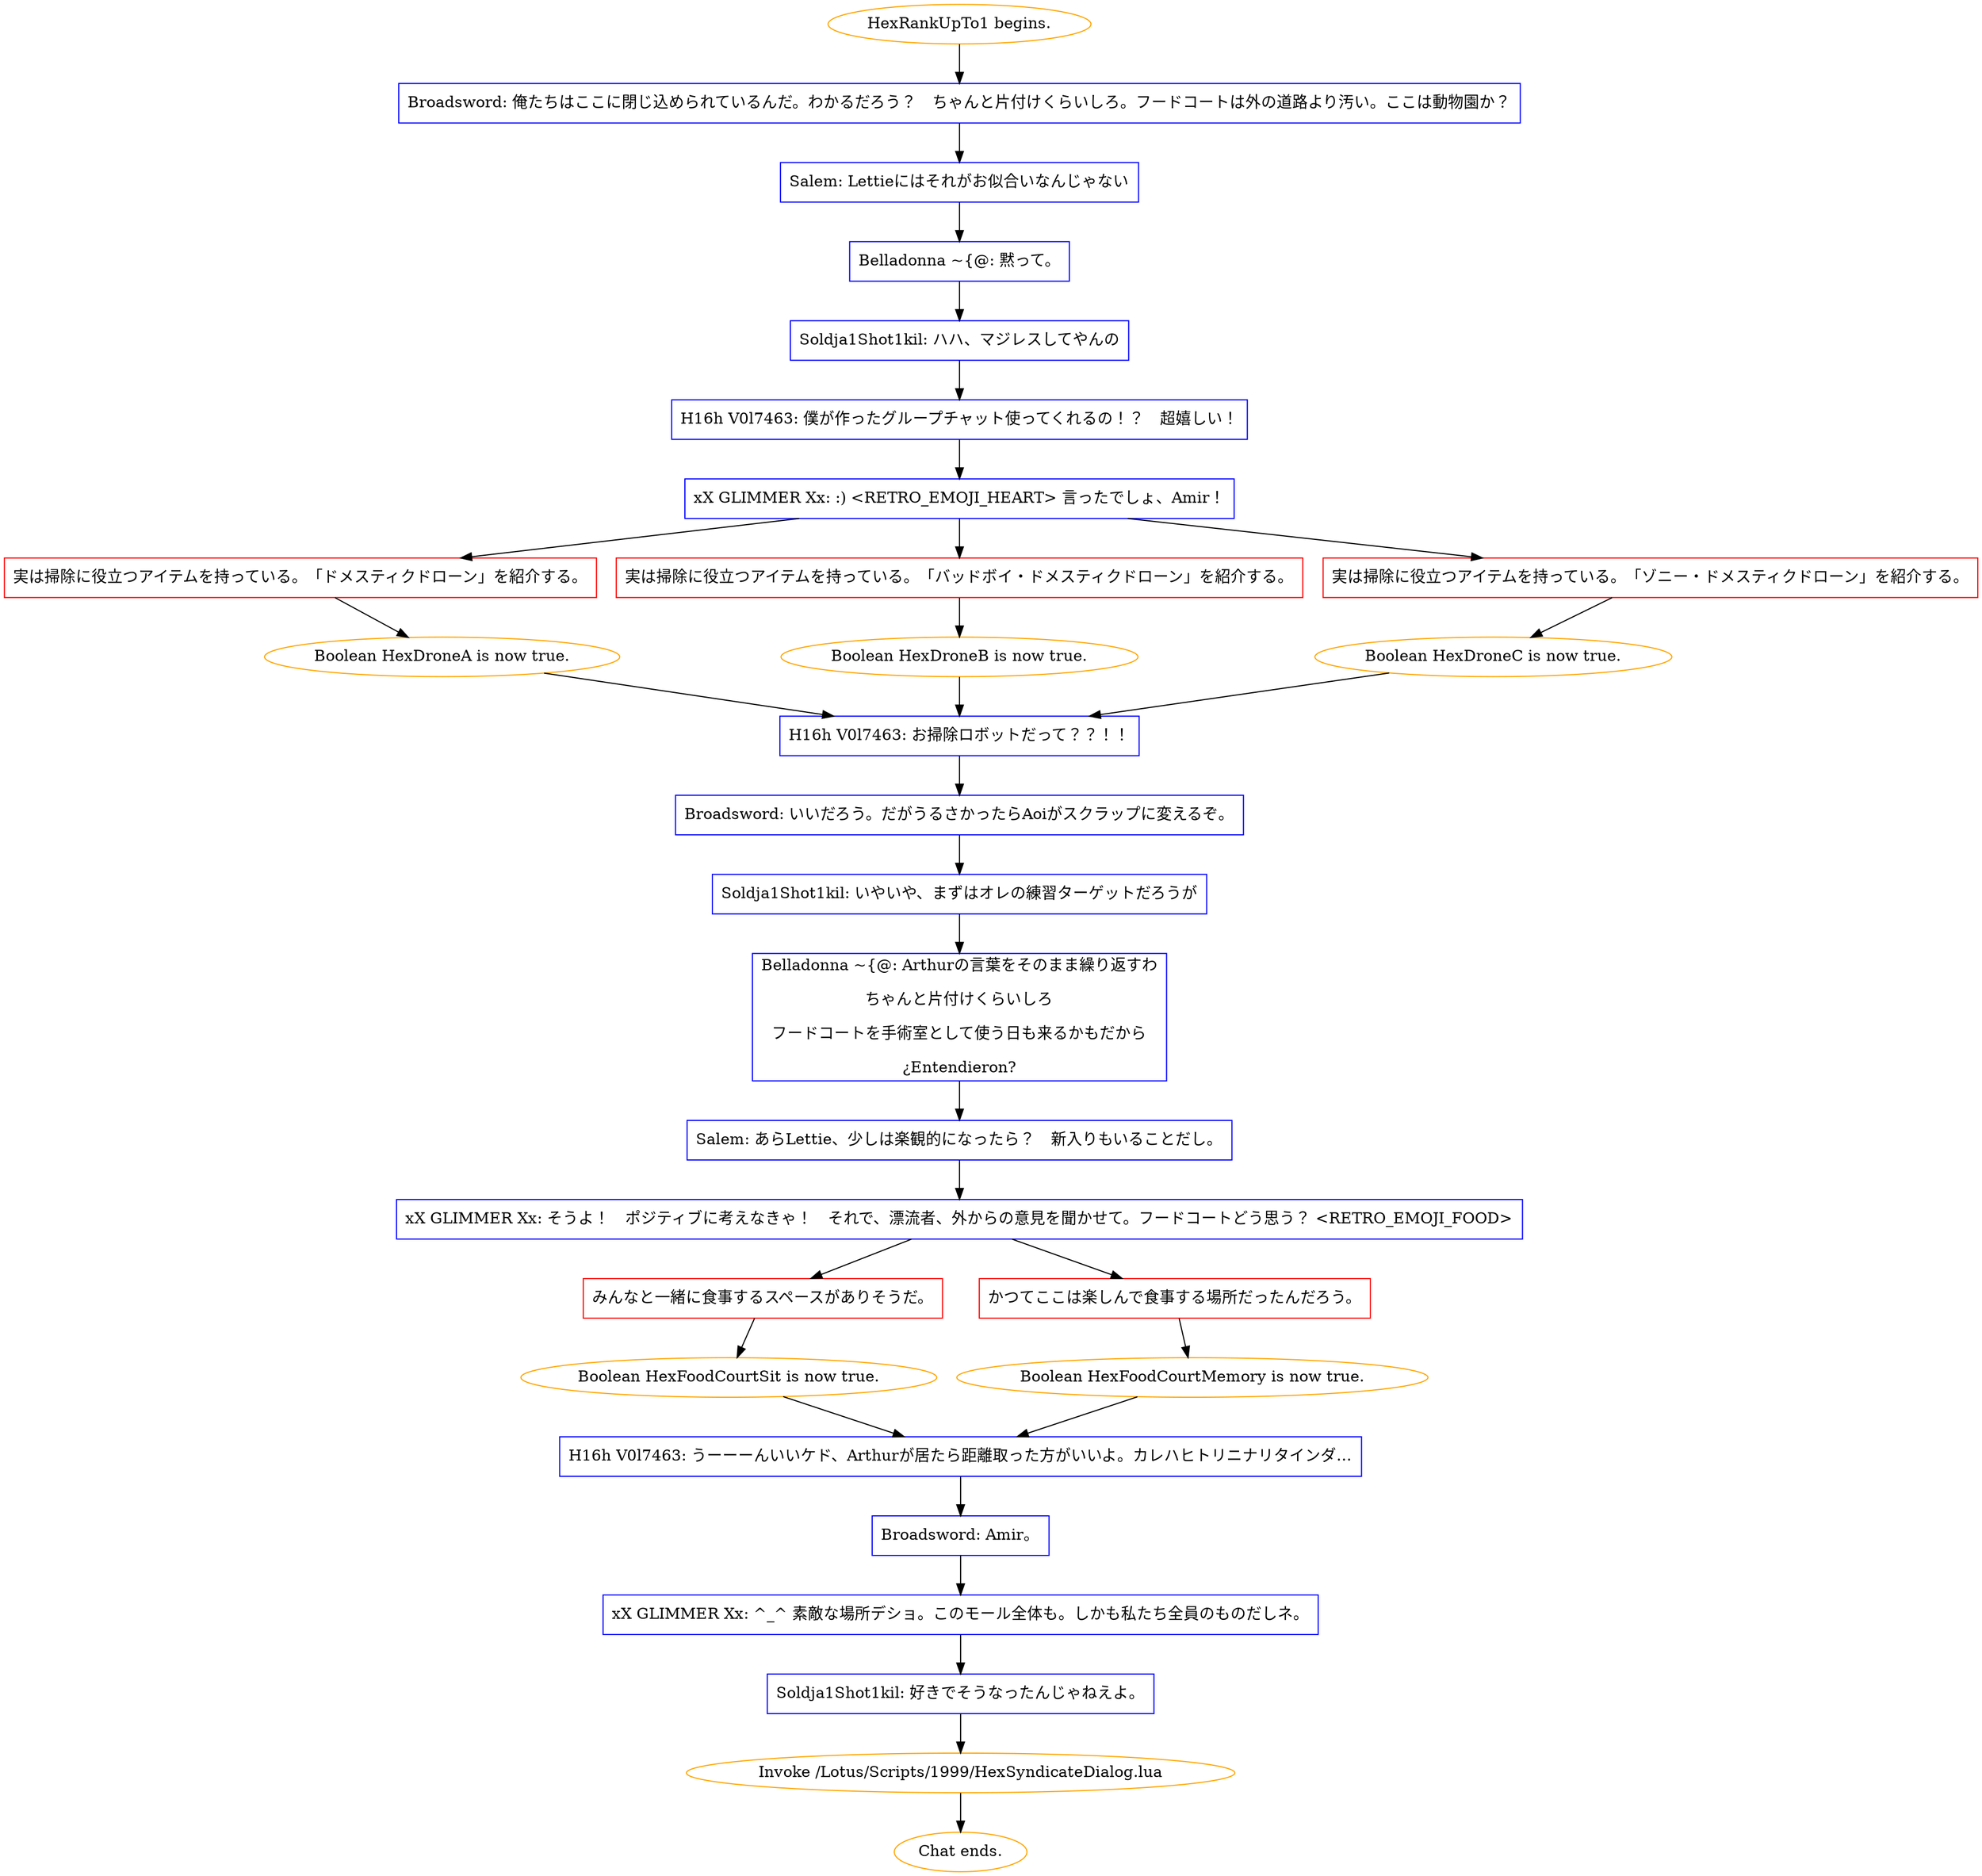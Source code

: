 digraph {
	"HexRankUpTo1 begins." [color=orange];
		"HexRankUpTo1 begins." -> j2990220085;
	j2990220085 [label="Broadsword: 俺たちはここに閉じ込められているんだ。わかるだろう？　ちゃんと片付けくらいしろ。フードコートは外の道路より汚い。ここは動物園か？",shape=box,color=blue];
		j2990220085 -> j2217758878;
	j2217758878 [label="Salem: Lettieにはそれがお似合いなんじゃない",shape=box,color=blue];
		j2217758878 -> j375941750;
	j375941750 [label="Belladonna ~{@: 黙って。",shape=box,color=blue];
		j375941750 -> j771676566;
	j771676566 [label="Soldja1Shot1kil: ハハ、マジレスしてやんの",shape=box,color=blue];
		j771676566 -> j1918933554;
	j1918933554 [label="H16h V0l7463: 僕が作ったグループチャット使ってくれるの！？　超嬉しい！",shape=box,color=blue];
		j1918933554 -> j4206609638;
	j4206609638 [label="xX GLIMMER Xx: :) <RETRO_EMOJI_HEART> 言ったでしょ、Amir！",shape=box,color=blue];
		j4206609638 -> j904522344;
		j4206609638 -> j562148200;
		j4206609638 -> j1039703597;
	j904522344 [label="実は掃除に役立つアイテムを持っている。「ドメスティクドローン」を紹介する。",shape=box,color=red];
		j904522344 -> j4215923065;
	j562148200 [label="実は掃除に役立つアイテムを持っている。「バッドボイ・ドメスティクドローン」を紹介する。",shape=box,color=red];
		j562148200 -> j1193177915;
	j1039703597 [label="実は掃除に役立つアイテムを持っている。「ゾニー・ドメスティクドローン」を紹介する。",shape=box,color=red];
		j1039703597 -> j3692642861;
	j4215923065 [label="Boolean HexDroneA is now true.",color=orange];
		j4215923065 -> j1404688361;
	j1193177915 [label="Boolean HexDroneB is now true.",color=orange];
		j1193177915 -> j1404688361;
	j3692642861 [label="Boolean HexDroneC is now true.",color=orange];
		j3692642861 -> j1404688361;
	j1404688361 [label="H16h V0l7463: お掃除ロボットだって？？！！",shape=box,color=blue];
		j1404688361 -> j4143688127;
	j4143688127 [label="Broadsword: いいだろう。だがうるさかったらAoiがスクラップに変えるぞ。",shape=box,color=blue];
		j4143688127 -> j2927757462;
	j2927757462 [label="Soldja1Shot1kil: いやいや、まずはオレの練習ターゲットだろうが",shape=box,color=blue];
		j2927757462 -> j133673930;
	j133673930 [label="Belladonna ~{@: Arthurの言葉をそのまま繰り返すわ
ちゃんと片付けくらいしろ
フードコートを手術室として使う日も来るかもだから
¿Entendieron?",shape=box,color=blue];
		j133673930 -> j2170247802;
	j2170247802 [label="Salem: あらLettie、少しは楽観的になったら？　新入りもいることだし。",shape=box,color=blue];
		j2170247802 -> j4280372945;
	j4280372945 [label="xX GLIMMER Xx: そうよ！　ポジティブに考えなきゃ！　それで、漂流者、外からの意見を聞かせて。フードコートどう思う？ <RETRO_EMOJI_FOOD>",shape=box,color=blue];
		j4280372945 -> j2492069278;
		j4280372945 -> j3214106443;
	j2492069278 [label="みんなと一緒に食事するスペースがありそうだ。",shape=box,color=red];
		j2492069278 -> j538453766;
	j3214106443 [label="かつてここは楽しんで食事する場所だったんだろう。",shape=box,color=red];
		j3214106443 -> j1677857528;
	j538453766 [label="Boolean HexFoodCourtSit is now true.",color=orange];
		j538453766 -> j630503688;
	j1677857528 [label="Boolean HexFoodCourtMemory is now true.",color=orange];
		j1677857528 -> j630503688;
	j630503688 [label="H16h V0l7463: うーーーんいいケド、Arthurが居たら距離取った方がいいよ。カレハヒトリニナリタインダ…",shape=box,color=blue];
		j630503688 -> j951098273;
	j951098273 [label="Broadsword: Amir。",shape=box,color=blue];
		j951098273 -> j3974808320;
	j3974808320 [label="xX GLIMMER Xx: ^_^ 素敵な場所デショ。このモール全体も。しかも私たち全員のものだしネ。",shape=box,color=blue];
		j3974808320 -> j2220523769;
	j2220523769 [label="Soldja1Shot1kil: 好きでそうなったんじゃねえよ。",shape=box,color=blue];
		j2220523769 -> j4049880475;
	j4049880475 [label="Invoke /Lotus/Scripts/1999/HexSyndicateDialog.lua",color=orange];
		j4049880475 -> "Chat ends.";
	"Chat ends." [color=orange];
}